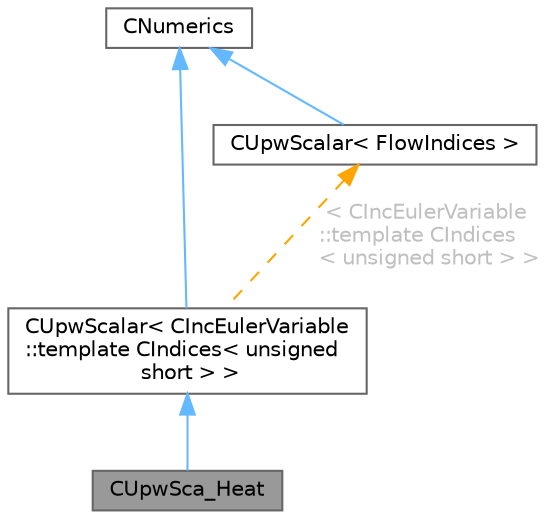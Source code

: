 digraph "CUpwSca_Heat"
{
 // LATEX_PDF_SIZE
  bgcolor="transparent";
  edge [fontname=Helvetica,fontsize=10,labelfontname=Helvetica,labelfontsize=10];
  node [fontname=Helvetica,fontsize=10,shape=box,height=0.2,width=0.4];
  Node1 [id="Node000001",label="CUpwSca_Heat",height=0.2,width=0.4,color="gray40", fillcolor="grey60", style="filled", fontcolor="black",tooltip="Class for doing a scalar upwind solver for the heat convection equation."];
  Node2 -> Node1 [id="edge1_Node000001_Node000002",dir="back",color="steelblue1",style="solid",tooltip=" "];
  Node2 [id="Node000002",label="CUpwScalar\< CIncEulerVariable\l::template CIndices\< unsigned\l short \> \>",height=0.2,width=0.4,color="gray40", fillcolor="white", style="filled",URL="$classCUpwScalar.html",tooltip=" "];
  Node3 -> Node2 [id="edge2_Node000002_Node000003",dir="back",color="steelblue1",style="solid",tooltip=" "];
  Node3 [id="Node000003",label="CNumerics",height=0.2,width=0.4,color="gray40", fillcolor="white", style="filled",URL="$classCNumerics.html",tooltip="Class for defining the numerical methods."];
  Node4 -> Node2 [id="edge3_Node000002_Node000004",dir="back",color="orange",style="dashed",tooltip=" ",label=" \< CIncEulerVariable\l::template CIndices\l\< unsigned short \> \>",fontcolor="grey" ];
  Node4 [id="Node000004",label="CUpwScalar\< FlowIndices \>",height=0.2,width=0.4,color="gray40", fillcolor="white", style="filled",URL="$classCUpwScalar.html",tooltip="Template class for scalar upwind fluxes between nodes i and j."];
  Node3 -> Node4 [id="edge4_Node000004_Node000003",dir="back",color="steelblue1",style="solid",tooltip=" "];
}
